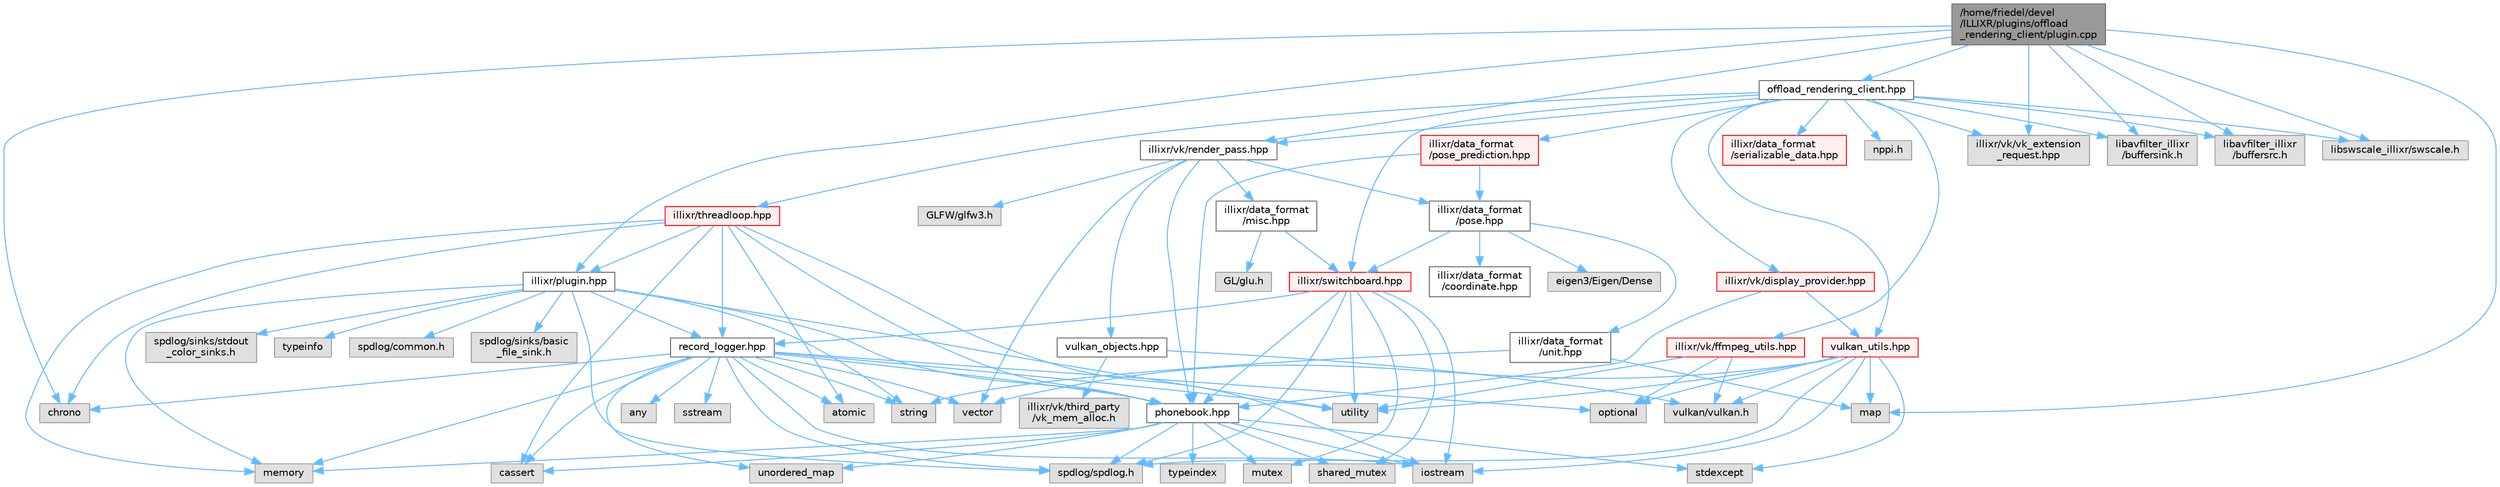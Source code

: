 digraph "/home/friedel/devel/ILLIXR/plugins/offload_rendering_client/plugin.cpp"
{
 // LATEX_PDF_SIZE
  bgcolor="transparent";
  edge [fontname=Helvetica,fontsize=10,labelfontname=Helvetica,labelfontsize=10];
  node [fontname=Helvetica,fontsize=10,shape=box,height=0.2,width=0.4];
  Node1 [id="Node000001",label="/home/friedel/devel\l/ILLIXR/plugins/offload\l_rendering_client/plugin.cpp",height=0.2,width=0.4,color="gray40", fillcolor="grey60", style="filled", fontcolor="black",tooltip="Offload Rendering Client Plugin Implementation."];
  Node1 -> Node2 [id="edge1_Node000001_Node000002",color="steelblue1",style="solid",tooltip=" "];
  Node2 [id="Node000002",label="illixr/plugin.hpp",height=0.2,width=0.4,color="grey40", fillcolor="white", style="filled",URL="$include_2illixr_2plugin_8hpp_source.html",tooltip=" "];
  Node2 -> Node3 [id="edge2_Node000002_Node000003",color="steelblue1",style="solid",tooltip=" "];
  Node3 [id="Node000003",label="phonebook.hpp",height=0.2,width=0.4,color="grey40", fillcolor="white", style="filled",URL="$phonebook_8hpp_source.html",tooltip=" "];
  Node3 -> Node4 [id="edge3_Node000003_Node000004",color="steelblue1",style="solid",tooltip=" "];
  Node4 [id="Node000004",label="cassert",height=0.2,width=0.4,color="grey60", fillcolor="#E0E0E0", style="filled",tooltip=" "];
  Node3 -> Node5 [id="edge4_Node000003_Node000005",color="steelblue1",style="solid",tooltip=" "];
  Node5 [id="Node000005",label="memory",height=0.2,width=0.4,color="grey60", fillcolor="#E0E0E0", style="filled",tooltip=" "];
  Node3 -> Node6 [id="edge5_Node000003_Node000006",color="steelblue1",style="solid",tooltip=" "];
  Node6 [id="Node000006",label="mutex",height=0.2,width=0.4,color="grey60", fillcolor="#E0E0E0", style="filled",tooltip=" "];
  Node3 -> Node7 [id="edge6_Node000003_Node000007",color="steelblue1",style="solid",tooltip=" "];
  Node7 [id="Node000007",label="shared_mutex",height=0.2,width=0.4,color="grey60", fillcolor="#E0E0E0", style="filled",tooltip=" "];
  Node3 -> Node8 [id="edge7_Node000003_Node000008",color="steelblue1",style="solid",tooltip=" "];
  Node8 [id="Node000008",label="stdexcept",height=0.2,width=0.4,color="grey60", fillcolor="#E0E0E0", style="filled",tooltip=" "];
  Node3 -> Node9 [id="edge8_Node000003_Node000009",color="steelblue1",style="solid",tooltip=" "];
  Node9 [id="Node000009",label="typeindex",height=0.2,width=0.4,color="grey60", fillcolor="#E0E0E0", style="filled",tooltip=" "];
  Node3 -> Node10 [id="edge9_Node000003_Node000010",color="steelblue1",style="solid",tooltip=" "];
  Node10 [id="Node000010",label="unordered_map",height=0.2,width=0.4,color="grey60", fillcolor="#E0E0E0", style="filled",tooltip=" "];
  Node3 -> Node11 [id="edge10_Node000003_Node000011",color="steelblue1",style="solid",tooltip=" "];
  Node11 [id="Node000011",label="iostream",height=0.2,width=0.4,color="grey60", fillcolor="#E0E0E0", style="filled",tooltip=" "];
  Node3 -> Node12 [id="edge11_Node000003_Node000012",color="steelblue1",style="solid",tooltip=" "];
  Node12 [id="Node000012",label="spdlog/spdlog.h",height=0.2,width=0.4,color="grey60", fillcolor="#E0E0E0", style="filled",tooltip=" "];
  Node2 -> Node13 [id="edge12_Node000002_Node000013",color="steelblue1",style="solid",tooltip=" "];
  Node13 [id="Node000013",label="record_logger.hpp",height=0.2,width=0.4,color="grey40", fillcolor="white", style="filled",URL="$record__logger_8hpp_source.html",tooltip=" "];
  Node13 -> Node3 [id="edge13_Node000013_Node000003",color="steelblue1",style="solid",tooltip=" "];
  Node13 -> Node14 [id="edge14_Node000013_Node000014",color="steelblue1",style="solid",tooltip=" "];
  Node14 [id="Node000014",label="any",height=0.2,width=0.4,color="grey60", fillcolor="#E0E0E0", style="filled",tooltip=" "];
  Node13 -> Node15 [id="edge15_Node000013_Node000015",color="steelblue1",style="solid",tooltip=" "];
  Node15 [id="Node000015",label="atomic",height=0.2,width=0.4,color="grey60", fillcolor="#E0E0E0", style="filled",tooltip=" "];
  Node13 -> Node4 [id="edge16_Node000013_Node000004",color="steelblue1",style="solid",tooltip=" "];
  Node13 -> Node16 [id="edge17_Node000013_Node000016",color="steelblue1",style="solid",tooltip=" "];
  Node16 [id="Node000016",label="chrono",height=0.2,width=0.4,color="grey60", fillcolor="#E0E0E0", style="filled",tooltip=" "];
  Node13 -> Node5 [id="edge18_Node000013_Node000005",color="steelblue1",style="solid",tooltip=" "];
  Node13 -> Node17 [id="edge19_Node000013_Node000017",color="steelblue1",style="solid",tooltip=" "];
  Node17 [id="Node000017",label="optional",height=0.2,width=0.4,color="grey60", fillcolor="#E0E0E0", style="filled",tooltip=" "];
  Node13 -> Node12 [id="edge20_Node000013_Node000012",color="steelblue1",style="solid",tooltip=" "];
  Node13 -> Node18 [id="edge21_Node000013_Node000018",color="steelblue1",style="solid",tooltip=" "];
  Node18 [id="Node000018",label="string",height=0.2,width=0.4,color="grey60", fillcolor="#E0E0E0", style="filled",tooltip=" "];
  Node13 -> Node10 [id="edge22_Node000013_Node000010",color="steelblue1",style="solid",tooltip=" "];
  Node13 -> Node19 [id="edge23_Node000013_Node000019",color="steelblue1",style="solid",tooltip=" "];
  Node19 [id="Node000019",label="utility",height=0.2,width=0.4,color="grey60", fillcolor="#E0E0E0", style="filled",tooltip=" "];
  Node13 -> Node20 [id="edge24_Node000013_Node000020",color="steelblue1",style="solid",tooltip=" "];
  Node20 [id="Node000020",label="vector",height=0.2,width=0.4,color="grey60", fillcolor="#E0E0E0", style="filled",tooltip=" "];
  Node13 -> Node11 [id="edge25_Node000013_Node000011",color="steelblue1",style="solid",tooltip=" "];
  Node13 -> Node21 [id="edge26_Node000013_Node000021",color="steelblue1",style="solid",tooltip=" "];
  Node21 [id="Node000021",label="sstream",height=0.2,width=0.4,color="grey60", fillcolor="#E0E0E0", style="filled",tooltip=" "];
  Node2 -> Node5 [id="edge27_Node000002_Node000005",color="steelblue1",style="solid",tooltip=" "];
  Node2 -> Node22 [id="edge28_Node000002_Node000022",color="steelblue1",style="solid",tooltip=" "];
  Node22 [id="Node000022",label="spdlog/common.h",height=0.2,width=0.4,color="grey60", fillcolor="#E0E0E0", style="filled",tooltip=" "];
  Node2 -> Node23 [id="edge29_Node000002_Node000023",color="steelblue1",style="solid",tooltip=" "];
  Node23 [id="Node000023",label="spdlog/sinks/basic\l_file_sink.h",height=0.2,width=0.4,color="grey60", fillcolor="#E0E0E0", style="filled",tooltip=" "];
  Node2 -> Node24 [id="edge30_Node000002_Node000024",color="steelblue1",style="solid",tooltip=" "];
  Node24 [id="Node000024",label="spdlog/sinks/stdout\l_color_sinks.h",height=0.2,width=0.4,color="grey60", fillcolor="#E0E0E0", style="filled",tooltip=" "];
  Node2 -> Node12 [id="edge31_Node000002_Node000012",color="steelblue1",style="solid",tooltip=" "];
  Node2 -> Node18 [id="edge32_Node000002_Node000018",color="steelblue1",style="solid",tooltip=" "];
  Node2 -> Node25 [id="edge33_Node000002_Node000025",color="steelblue1",style="solid",tooltip=" "];
  Node25 [id="Node000025",label="typeinfo",height=0.2,width=0.4,color="grey60", fillcolor="#E0E0E0", style="filled",tooltip=" "];
  Node2 -> Node19 [id="edge34_Node000002_Node000019",color="steelblue1",style="solid",tooltip=" "];
  Node1 -> Node26 [id="edge35_Node000001_Node000026",color="steelblue1",style="solid",tooltip=" "];
  Node26 [id="Node000026",label="illixr/vk/render_pass.hpp",height=0.2,width=0.4,color="grey40", fillcolor="white", style="filled",URL="$render__pass_8hpp_source.html",tooltip=" "];
  Node26 -> Node27 [id="edge36_Node000026_Node000027",color="steelblue1",style="solid",tooltip=" "];
  Node27 [id="Node000027",label="illixr/data_format\l/misc.hpp",height=0.2,width=0.4,color="grey40", fillcolor="white", style="filled",URL="$misc_8hpp_source.html",tooltip=" "];
  Node27 -> Node28 [id="edge37_Node000027_Node000028",color="steelblue1",style="solid",tooltip=" "];
  Node28 [id="Node000028",label="illixr/switchboard.hpp",height=0.2,width=0.4,color="red", fillcolor="#FFF0F0", style="filled",URL="$switchboard_8hpp_source.html",tooltip=" "];
  Node28 -> Node3 [id="edge38_Node000028_Node000003",color="steelblue1",style="solid",tooltip=" "];
  Node28 -> Node13 [id="edge39_Node000028_Node000013",color="steelblue1",style="solid",tooltip=" "];
  Node28 -> Node11 [id="edge40_Node000028_Node000011",color="steelblue1",style="solid",tooltip=" "];
  Node28 -> Node6 [id="edge41_Node000028_Node000006",color="steelblue1",style="solid",tooltip=" "];
  Node28 -> Node7 [id="edge42_Node000028_Node000007",color="steelblue1",style="solid",tooltip=" "];
  Node28 -> Node19 [id="edge43_Node000028_Node000019",color="steelblue1",style="solid",tooltip=" "];
  Node28 -> Node12 [id="edge44_Node000028_Node000012",color="steelblue1",style="solid",tooltip=" "];
  Node27 -> Node43 [id="edge45_Node000027_Node000043",color="steelblue1",style="solid",tooltip=" "];
  Node43 [id="Node000043",label="GL/glu.h",height=0.2,width=0.4,color="grey60", fillcolor="#E0E0E0", style="filled",tooltip=" "];
  Node26 -> Node44 [id="edge46_Node000026_Node000044",color="steelblue1",style="solid",tooltip=" "];
  Node44 [id="Node000044",label="illixr/data_format\l/pose.hpp",height=0.2,width=0.4,color="grey40", fillcolor="white", style="filled",URL="$pose_8hpp_source.html",tooltip=" "];
  Node44 -> Node45 [id="edge47_Node000044_Node000045",color="steelblue1",style="solid",tooltip=" "];
  Node45 [id="Node000045",label="illixr/data_format\l/coordinate.hpp",height=0.2,width=0.4,color="grey40", fillcolor="white", style="filled",URL="$coordinate_8hpp_source.html",tooltip=" "];
  Node44 -> Node46 [id="edge48_Node000044_Node000046",color="steelblue1",style="solid",tooltip=" "];
  Node46 [id="Node000046",label="illixr/data_format\l/unit.hpp",height=0.2,width=0.4,color="grey40", fillcolor="white", style="filled",URL="$unit_8hpp_source.html",tooltip=" "];
  Node46 -> Node47 [id="edge49_Node000046_Node000047",color="steelblue1",style="solid",tooltip=" "];
  Node47 [id="Node000047",label="map",height=0.2,width=0.4,color="grey60", fillcolor="#E0E0E0", style="filled",tooltip=" "];
  Node46 -> Node18 [id="edge50_Node000046_Node000018",color="steelblue1",style="solid",tooltip=" "];
  Node44 -> Node28 [id="edge51_Node000044_Node000028",color="steelblue1",style="solid",tooltip=" "];
  Node44 -> Node48 [id="edge52_Node000044_Node000048",color="steelblue1",style="solid",tooltip=" "];
  Node48 [id="Node000048",label="eigen3/Eigen/Dense",height=0.2,width=0.4,color="grey60", fillcolor="#E0E0E0", style="filled",tooltip=" "];
  Node26 -> Node3 [id="edge53_Node000026_Node000003",color="steelblue1",style="solid",tooltip=" "];
  Node26 -> Node49 [id="edge54_Node000026_Node000049",color="steelblue1",style="solid",tooltip=" "];
  Node49 [id="Node000049",label="vulkan_objects.hpp",height=0.2,width=0.4,color="grey40", fillcolor="white", style="filled",URL="$vulkan__objects_8hpp_source.html",tooltip=" "];
  Node49 -> Node50 [id="edge55_Node000049_Node000050",color="steelblue1",style="solid",tooltip=" "];
  Node50 [id="Node000050",label="illixr/vk/third_party\l/vk_mem_alloc.h",height=0.2,width=0.4,color="grey60", fillcolor="#E0E0E0", style="filled",tooltip=" "];
  Node49 -> Node51 [id="edge56_Node000049_Node000051",color="steelblue1",style="solid",tooltip=" "];
  Node51 [id="Node000051",label="vulkan/vulkan.h",height=0.2,width=0.4,color="grey60", fillcolor="#E0E0E0", style="filled",tooltip=" "];
  Node26 -> Node52 [id="edge57_Node000026_Node000052",color="steelblue1",style="solid",tooltip=" "];
  Node52 [id="Node000052",label="GLFW/glfw3.h",height=0.2,width=0.4,color="grey60", fillcolor="#E0E0E0", style="filled",tooltip=" "];
  Node26 -> Node20 [id="edge58_Node000026_Node000020",color="steelblue1",style="solid",tooltip=" "];
  Node1 -> Node53 [id="edge59_Node000001_Node000053",color="steelblue1",style="solid",tooltip=" "];
  Node53 [id="Node000053",label="illixr/vk/vk_extension\l_request.hpp",height=0.2,width=0.4,color="grey60", fillcolor="#E0E0E0", style="filled",tooltip=" "];
  Node1 -> Node54 [id="edge60_Node000001_Node000054",color="steelblue1",style="solid",tooltip=" "];
  Node54 [id="Node000054",label="libavfilter_illixr\l/buffersink.h",height=0.2,width=0.4,color="grey60", fillcolor="#E0E0E0", style="filled",tooltip=" "];
  Node1 -> Node55 [id="edge61_Node000001_Node000055",color="steelblue1",style="solid",tooltip=" "];
  Node55 [id="Node000055",label="libavfilter_illixr\l/buffersrc.h",height=0.2,width=0.4,color="grey60", fillcolor="#E0E0E0", style="filled",tooltip=" "];
  Node1 -> Node56 [id="edge62_Node000001_Node000056",color="steelblue1",style="solid",tooltip=" "];
  Node56 [id="Node000056",label="libswscale_illixr/swscale.h",height=0.2,width=0.4,color="grey60", fillcolor="#E0E0E0", style="filled",tooltip=" "];
  Node1 -> Node57 [id="edge63_Node000001_Node000057",color="steelblue1",style="solid",tooltip=" "];
  Node57 [id="Node000057",label="offload_rendering_client.hpp",height=0.2,width=0.4,color="grey40", fillcolor="white", style="filled",URL="$offload__rendering__client_8hpp_source.html",tooltip=" "];
  Node57 -> Node58 [id="edge64_Node000057_Node000058",color="steelblue1",style="solid",tooltip=" "];
  Node58 [id="Node000058",label="illixr/data_format\l/pose_prediction.hpp",height=0.2,width=0.4,color="red", fillcolor="#FFF0F0", style="filled",URL="$pose__prediction_8hpp_source.html",tooltip=" "];
  Node58 -> Node44 [id="edge65_Node000058_Node000044",color="steelblue1",style="solid",tooltip=" "];
  Node58 -> Node3 [id="edge66_Node000058_Node000003",color="steelblue1",style="solid",tooltip=" "];
  Node57 -> Node61 [id="edge67_Node000057_Node000061",color="steelblue1",style="solid",tooltip=" "];
  Node61 [id="Node000061",label="illixr/data_format\l/serializable_data.hpp",height=0.2,width=0.4,color="red", fillcolor="#FFF0F0", style="filled",URL="$include_2illixr_2data__format_2serializable__data_8hpp_source.html",tooltip=" "];
  Node57 -> Node28 [id="edge68_Node000057_Node000028",color="steelblue1",style="solid",tooltip=" "];
  Node57 -> Node67 [id="edge69_Node000057_Node000067",color="steelblue1",style="solid",tooltip=" "];
  Node67 [id="Node000067",label="illixr/threadloop.hpp",height=0.2,width=0.4,color="red", fillcolor="#FFF0F0", style="filled",URL="$threadloop_8hpp_source.html",tooltip=" "];
  Node67 -> Node3 [id="edge70_Node000067_Node000003",color="steelblue1",style="solid",tooltip=" "];
  Node67 -> Node2 [id="edge71_Node000067_Node000002",color="steelblue1",style="solid",tooltip=" "];
  Node67 -> Node13 [id="edge72_Node000067_Node000013",color="steelblue1",style="solid",tooltip=" "];
  Node67 -> Node15 [id="edge73_Node000067_Node000015",color="steelblue1",style="solid",tooltip=" "];
  Node67 -> Node4 [id="edge74_Node000067_Node000004",color="steelblue1",style="solid",tooltip=" "];
  Node67 -> Node16 [id="edge75_Node000067_Node000016",color="steelblue1",style="solid",tooltip=" "];
  Node67 -> Node11 [id="edge76_Node000067_Node000011",color="steelblue1",style="solid",tooltip=" "];
  Node67 -> Node5 [id="edge77_Node000067_Node000005",color="steelblue1",style="solid",tooltip=" "];
  Node57 -> Node76 [id="edge78_Node000057_Node000076",color="steelblue1",style="solid",tooltip=" "];
  Node76 [id="Node000076",label="illixr/vk/display_provider.hpp",height=0.2,width=0.4,color="red", fillcolor="#FFF0F0", style="filled",URL="$display__provider_8hpp_source.html",tooltip=" "];
  Node76 -> Node3 [id="edge79_Node000076_Node000003",color="steelblue1",style="solid",tooltip=" "];
  Node76 -> Node77 [id="edge80_Node000076_Node000077",color="steelblue1",style="solid",tooltip=" "];
  Node77 [id="Node000077",label="vulkan_utils.hpp",height=0.2,width=0.4,color="red", fillcolor="#FFF0F0", style="filled",URL="$include_2illixr_2vk_2vulkan__utils_8hpp_source.html",tooltip=" "];
  Node77 -> Node11 [id="edge81_Node000077_Node000011",color="steelblue1",style="solid",tooltip=" "];
  Node77 -> Node47 [id="edge82_Node000077_Node000047",color="steelblue1",style="solid",tooltip=" "];
  Node77 -> Node17 [id="edge83_Node000077_Node000017",color="steelblue1",style="solid",tooltip=" "];
  Node77 -> Node12 [id="edge84_Node000077_Node000012",color="steelblue1",style="solid",tooltip=" "];
  Node77 -> Node8 [id="edge85_Node000077_Node000008",color="steelblue1",style="solid",tooltip=" "];
  Node77 -> Node19 [id="edge86_Node000077_Node000019",color="steelblue1",style="solid",tooltip=" "];
  Node77 -> Node20 [id="edge87_Node000077_Node000020",color="steelblue1",style="solid",tooltip=" "];
  Node77 -> Node51 [id="edge88_Node000077_Node000051",color="steelblue1",style="solid",tooltip=" "];
  Node57 -> Node81 [id="edge89_Node000057_Node000081",color="steelblue1",style="solid",tooltip=" "];
  Node81 [id="Node000081",label="illixr/vk/ffmpeg_utils.hpp",height=0.2,width=0.4,color="red", fillcolor="#FFF0F0", style="filled",URL="$ffmpeg__utils_8hpp_source.html",tooltip=" "];
  Node81 -> Node51 [id="edge90_Node000081_Node000051",color="steelblue1",style="solid",tooltip=" "];
  Node81 -> Node17 [id="edge91_Node000081_Node000017",color="steelblue1",style="solid",tooltip=" "];
  Node81 -> Node19 [id="edge92_Node000081_Node000019",color="steelblue1",style="solid",tooltip=" "];
  Node57 -> Node26 [id="edge93_Node000057_Node000026",color="steelblue1",style="solid",tooltip=" "];
  Node57 -> Node53 [id="edge94_Node000057_Node000053",color="steelblue1",style="solid",tooltip=" "];
  Node57 -> Node77 [id="edge95_Node000057_Node000077",color="steelblue1",style="solid",tooltip=" "];
  Node57 -> Node54 [id="edge96_Node000057_Node000054",color="steelblue1",style="solid",tooltip=" "];
  Node57 -> Node55 [id="edge97_Node000057_Node000055",color="steelblue1",style="solid",tooltip=" "];
  Node57 -> Node56 [id="edge98_Node000057_Node000056",color="steelblue1",style="solid",tooltip=" "];
  Node57 -> Node88 [id="edge99_Node000057_Node000088",color="steelblue1",style="solid",tooltip=" "];
  Node88 [id="Node000088",label="nppi.h",height=0.2,width=0.4,color="grey60", fillcolor="#E0E0E0", style="filled",tooltip=" "];
  Node1 -> Node16 [id="edge100_Node000001_Node000016",color="steelblue1",style="solid",tooltip=" "];
  Node1 -> Node47 [id="edge101_Node000001_Node000047",color="steelblue1",style="solid",tooltip=" "];
}
